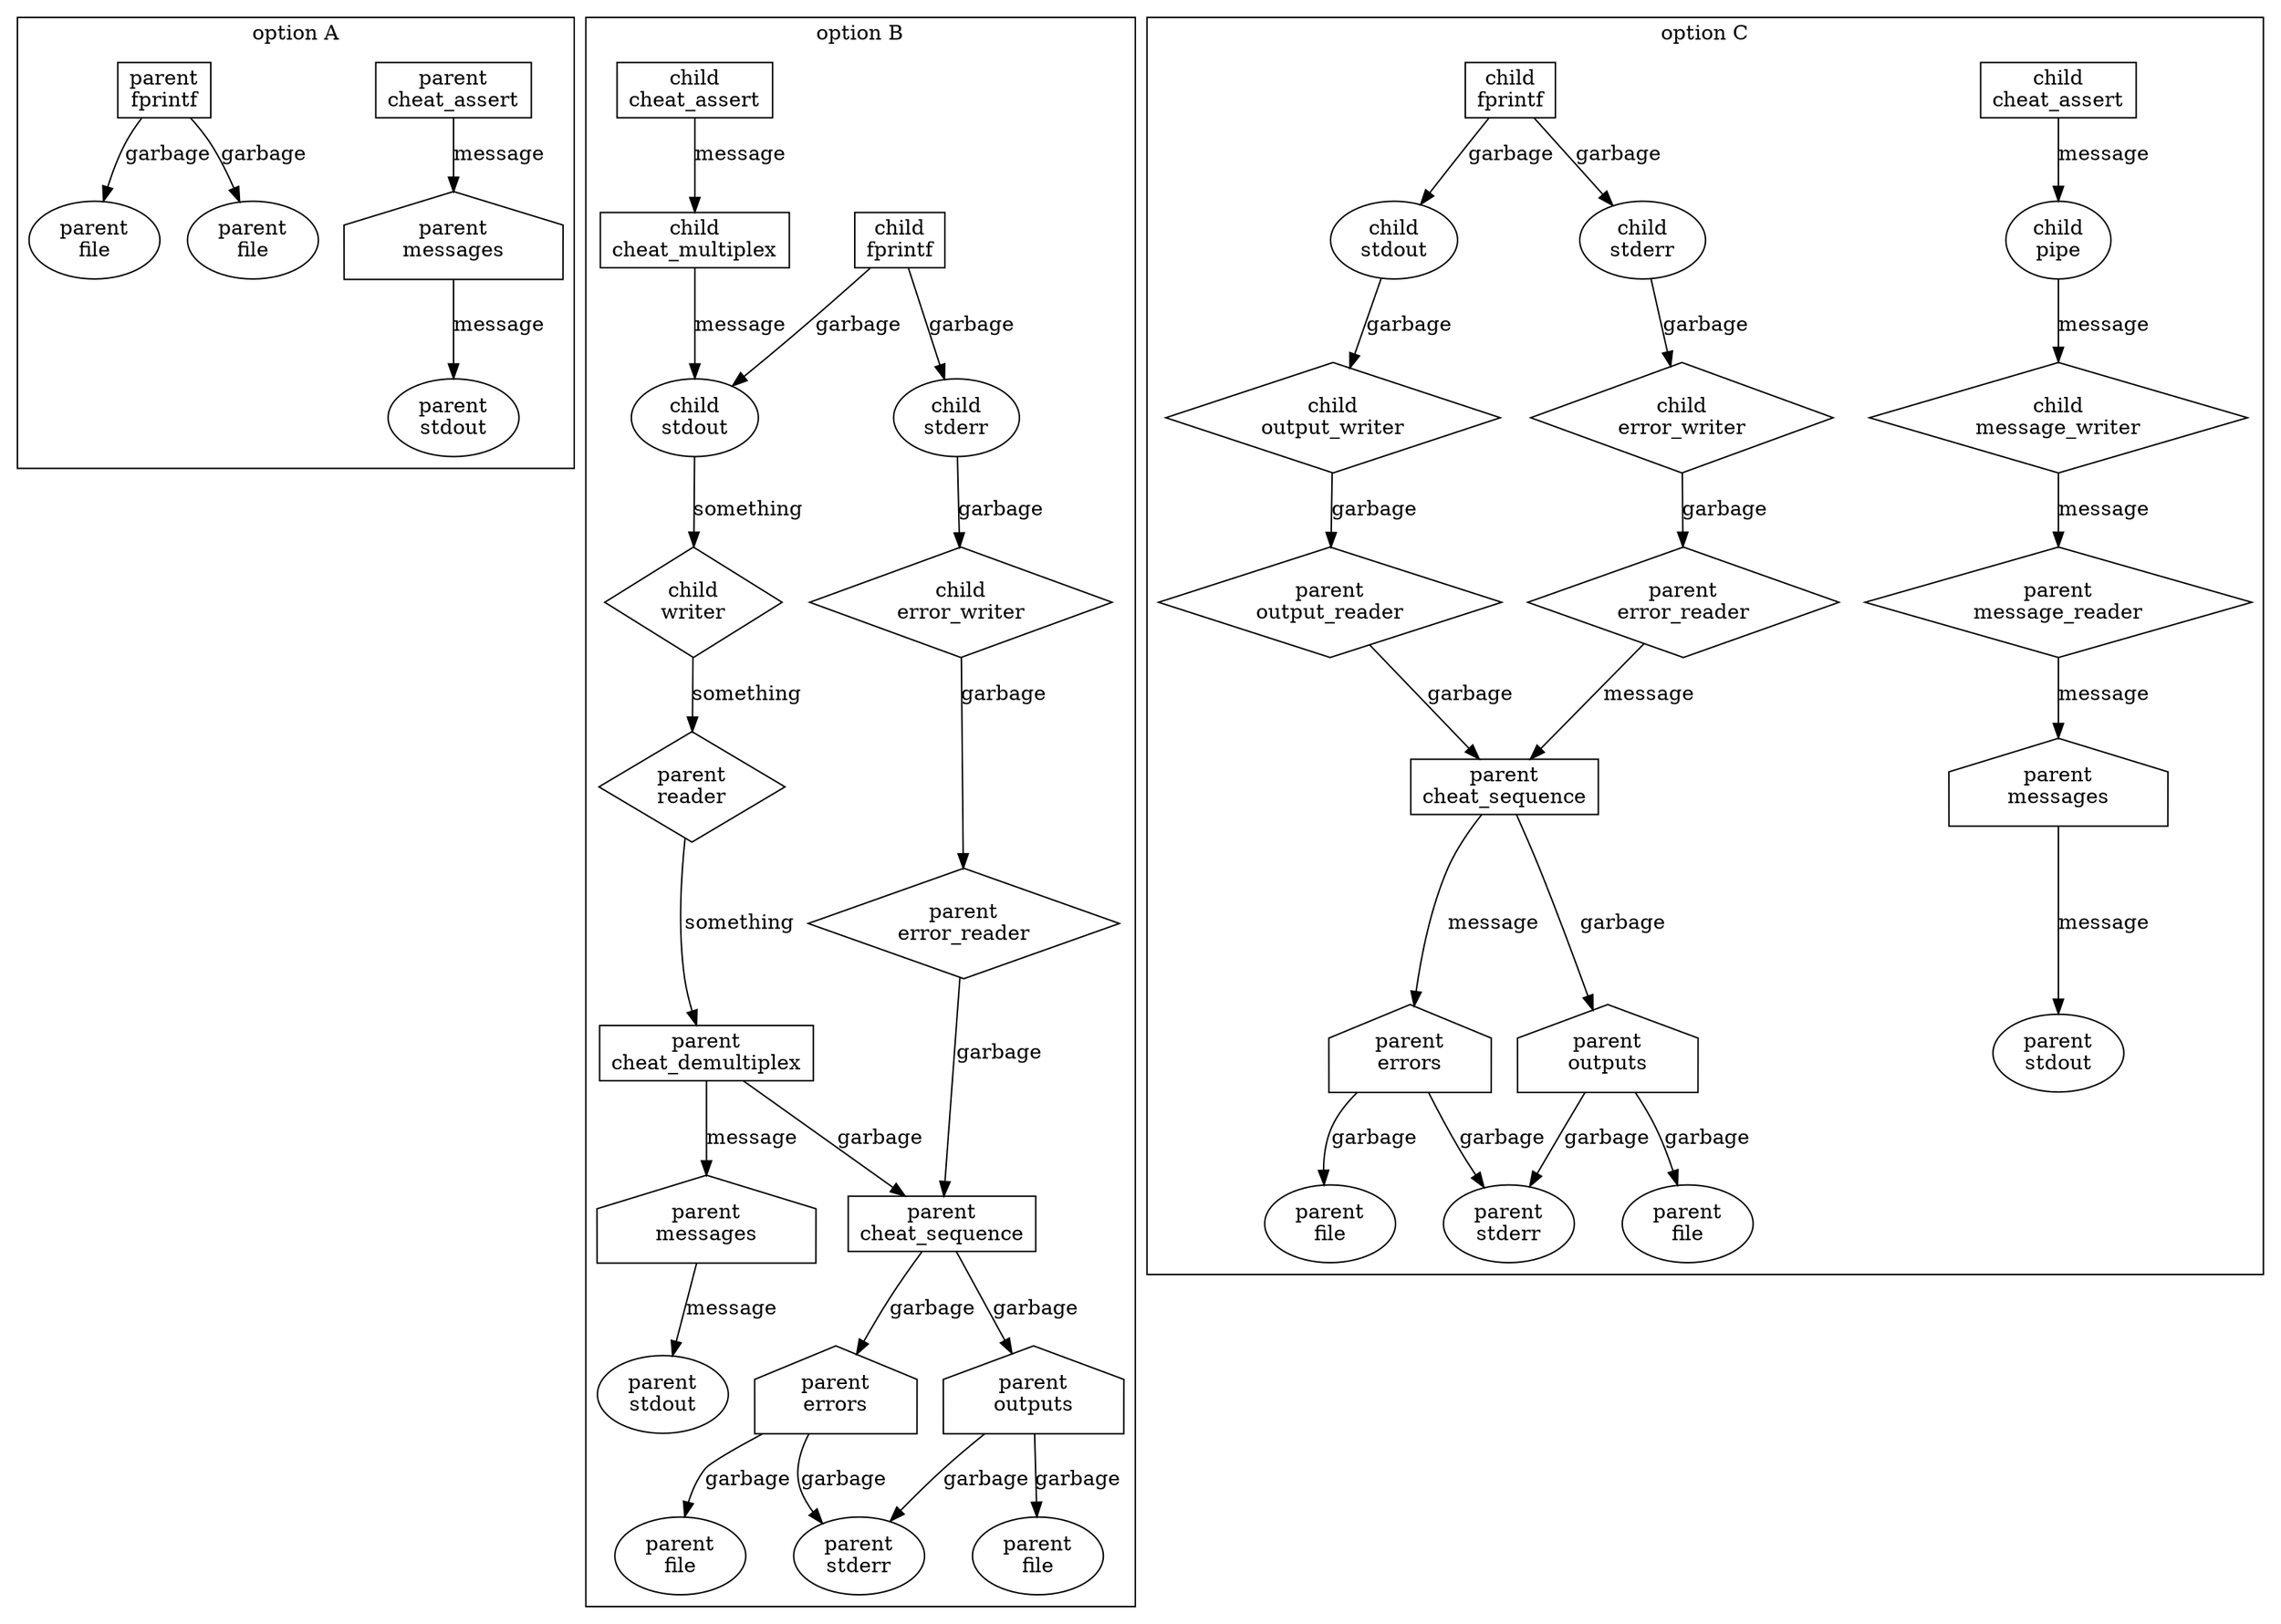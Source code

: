 digraph streams {
	subgraph cluster_a {
		label = "option A"

		node [shape = box]

		a_parent_cheat_assert [label = "parent\ncheat_assert"]
		a_parent_fprintf [label = "parent\nfprintf"]

		node [shape = house]

		a_parent_messages [label = "parent\nmessages"]

		node [shape = oval]

		a_parent_stdout [label = "parent\nstdout"]
		a_parent_stdout_file [label = "parent\nfile"]
		a_parent_stderr_file [label = "parent\nfile"]

		node [shape = none]

		a_parent_cheat_assert -> a_parent_messages [label = "message"]
		a_parent_fprintf -> a_parent_stdout_file [label = "garbage"]
		a_parent_fprintf -> a_parent_stderr_file [label = "garbage"]
		a_parent_messages -> a_parent_stdout [label = "message"]
	}

	subgraph cluster_b {
		label = "option B"

		node [shape = box]

		b_child_cheat_assert [label = "child\ncheat_assert"]
		b_child_fprintf [label = "child\nfprintf"]
		b_child_cheat_multiplex [label = "child\ncheat_multiplex"]
		b_parent_cheat_demultiplex [label = "parent\ncheat_demultiplex"]
		b_parent_cheat_sequence [label = "parent\ncheat_sequence"]

		node [shape = house]

		b_parent_messages [label = "parent\nmessages"]
		b_parent_outputs [label = "parent\noutputs"]
		b_parent_errors [label = "parent\nerrors"]

		node [shape = diamond]

		b_child_writer [label = "child\nwriter"]
		b_parent_reader [label = "parent\nreader"]
		b_child_error_writer [label = "child\nerror_writer"]
		b_parent_error_reader [label = "parent\nerror_reader"]

		node [shape = oval]

		b_child_stdout [label = "child\nstdout"]
		b_child_stderr [label = "child\nstderr"]
		b_parent_stdout [label = "parent\nstdout"]
		b_parent_stderr [label = "parent\nstderr"]
		b_parent_stdout_file [label = "parent\nfile"]
		b_parent_stderr_file [label = "parent\nfile"]

		node [shape = none]

		b_child_cheat_assert -> b_child_cheat_multiplex [label = "message"]
		b_child_cheat_multiplex -> b_child_stdout [label = "message"]
		b_child_fprintf -> b_child_stdout [label = "garbage"]
		b_child_fprintf -> b_child_stderr [label = "garbage"]
		b_child_stdout -> b_child_writer [label = "something"]
		b_child_stderr -> b_child_error_writer [label = "garbage"]
		b_child_writer -> b_parent_reader [label = "something"]
		b_child_error_writer -> b_parent_error_reader [label = "garbage"]
		b_parent_reader -> b_parent_cheat_demultiplex [label = "something"]
		b_parent_error_reader -> b_parent_cheat_sequence [label = "garbage"]
		b_parent_cheat_demultiplex -> b_parent_messages [label = "message"]
		b_parent_cheat_demultiplex -> b_parent_cheat_sequence [label = "garbage"]
		b_parent_cheat_sequence -> b_parent_outputs [label = "garbage"]
		b_parent_cheat_sequence -> b_parent_errors [label = "garbage"]
		b_parent_messages -> b_parent_stdout [label = "message"]
		b_parent_outputs -> b_parent_stderr [label = "garbage"]
		b_parent_outputs -> b_parent_stdout_file [label = "garbage"]
		b_parent_errors -> b_parent_stderr [label = "garbage"]
		b_parent_errors -> b_parent_stderr_file [label = "garbage"]
	}

	subgraph cluster_c {
		label = "option C"

		node [shape = box]

		c_child_cheat_assert [label = "child\ncheat_assert"]
		c_child_fprintf [label = "child\nfprintf"]
		c_parent_cheat_sequence [label = "parent\ncheat_sequence"]

		node [shape = house]

		c_parent_messages [label = "parent\nmessages"]
		c_parent_outputs [label = "parent\noutputs"]
		c_parent_errors [label = "parent\nerrors"]

		node [shape = diamond]

		c_child_message_writer [label = "child\nmessage_writer"]
		c_parent_message_reader [label = "parent\nmessage_reader"]
		c_child_output_writer [label = "child\noutput_writer"]
		c_parent_output_reader [label = "parent\noutput_reader"]
		c_child_error_writer [label = "child\nerror_writer"]
		c_parent_error_reader [label = "parent\nerror_reader"]

		node [shape = oval]

		c_child_stdout [label = "child\nstdout"]
		c_child_stderr [label = "child\nstderr"]
		c_child_pipe [label = "child\npipe"]
		c_parent_stdout [label = "parent\nstdout"]
		c_parent_stderr [label = "parent\nstderr"]
		c_parent_stdout_file [label = "parent\nfile"]
		c_parent_stderr_file [label = "parent\nfile"]

		node [shape = none]

		c_child_cheat_assert -> c_child_pipe [label = "message"]
		c_child_fprintf -> c_child_stdout [label = "garbage"]
		c_child_fprintf -> c_child_stderr [label = "garbage"]
		c_child_pipe -> c_child_message_writer [label = "message"]
		c_child_stdout -> c_child_output_writer [label = "garbage"]
		c_child_stderr -> c_child_error_writer [label = "garbage"]
		c_child_message_writer -> c_parent_message_reader [label = "message"]
		c_child_output_writer -> c_parent_output_reader [label = "garbage"]
		c_child_error_writer -> c_parent_error_reader [label = "garbage"]
		c_parent_message_reader -> c_parent_messages [label = "message"]
		c_parent_output_reader -> c_parent_cheat_sequence [label = "garbage"]
		c_parent_error_reader -> c_parent_cheat_sequence [label = "message"]
		c_parent_cheat_sequence -> c_parent_outputs [label = "garbage"]
		c_parent_cheat_sequence -> c_parent_errors [label = "message"]
		c_parent_messages -> c_parent_stdout [label = "message"]
		c_parent_outputs -> c_parent_stderr [label = "garbage"]
		c_parent_outputs -> c_parent_stdout_file [label = "garbage"]
		c_parent_errors -> c_parent_stderr [label = "garbage"]
		c_parent_errors -> c_parent_stderr_file [label = "garbage"]
	}
}
